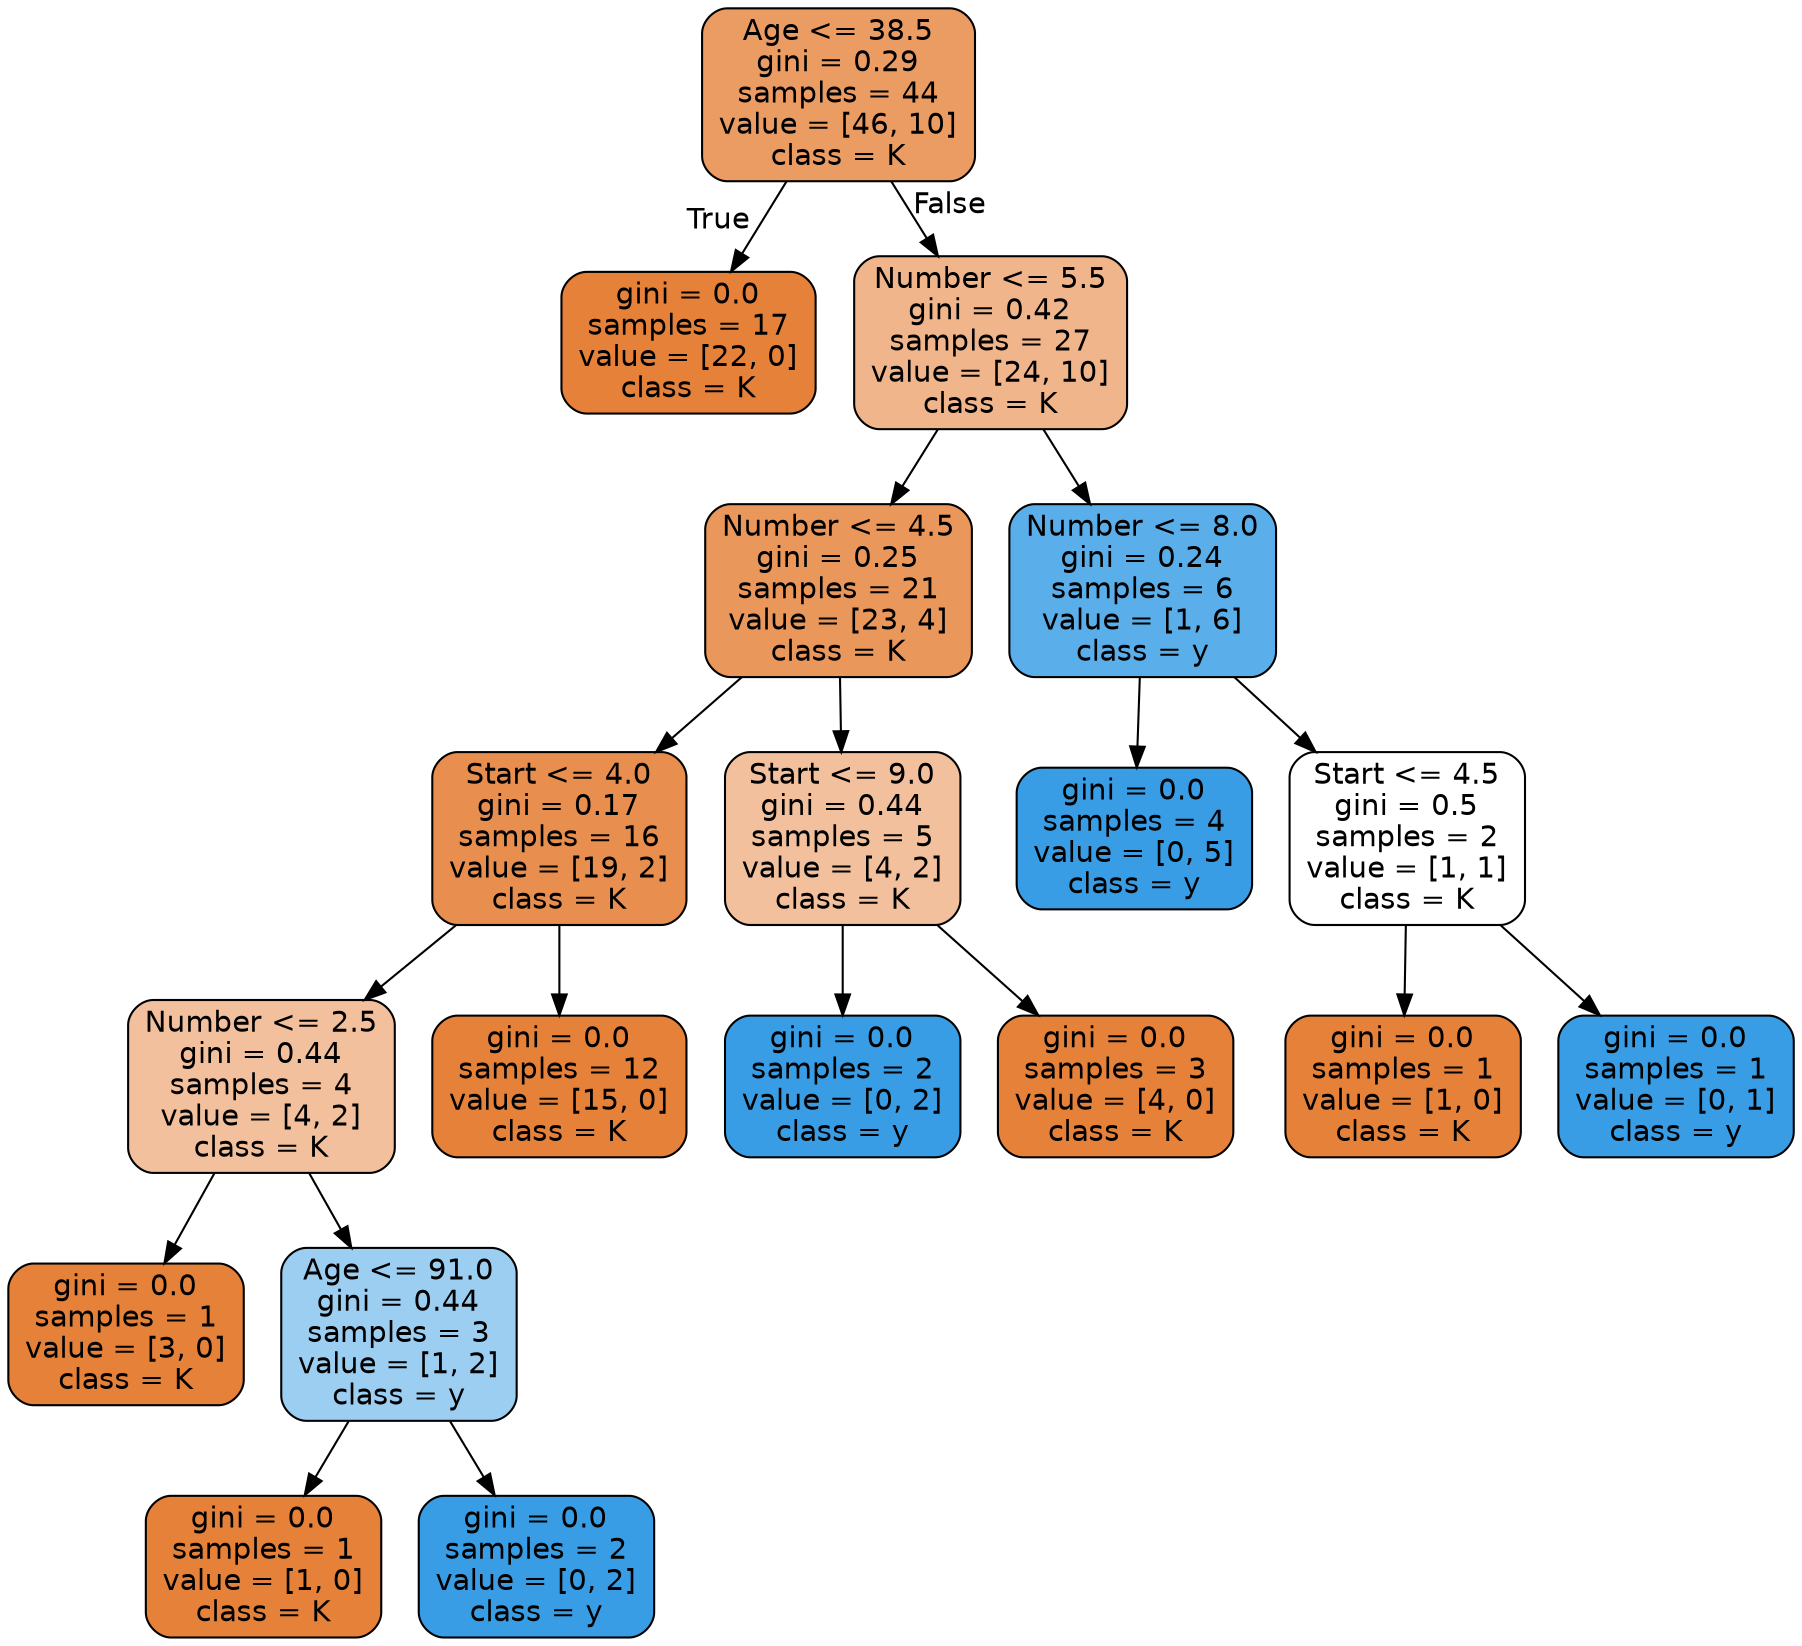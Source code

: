 digraph Tree {
node [shape=box, style="filled, rounded", color="black", fontname=helvetica] ;
edge [fontname=helvetica] ;
0 [label="Age <= 38.5\ngini = 0.29\nsamples = 44\nvalue = [46, 10]\nclass = K", fillcolor="#e58139c8"] ;
1 [label="gini = 0.0\nsamples = 17\nvalue = [22, 0]\nclass = K", fillcolor="#e58139ff"] ;
0 -> 1 [labeldistance=2.5, labelangle=45, headlabel="True"] ;
2 [label="Number <= 5.5\ngini = 0.42\nsamples = 27\nvalue = [24, 10]\nclass = K", fillcolor="#e5813995"] ;
0 -> 2 [labeldistance=2.5, labelangle=-45, headlabel="False"] ;
3 [label="Number <= 4.5\ngini = 0.25\nsamples = 21\nvalue = [23, 4]\nclass = K", fillcolor="#e58139d3"] ;
2 -> 3 ;
4 [label="Start <= 4.0\ngini = 0.17\nsamples = 16\nvalue = [19, 2]\nclass = K", fillcolor="#e58139e4"] ;
3 -> 4 ;
5 [label="Number <= 2.5\ngini = 0.44\nsamples = 4\nvalue = [4, 2]\nclass = K", fillcolor="#e581397f"] ;
4 -> 5 ;
6 [label="gini = 0.0\nsamples = 1\nvalue = [3, 0]\nclass = K", fillcolor="#e58139ff"] ;
5 -> 6 ;
7 [label="Age <= 91.0\ngini = 0.44\nsamples = 3\nvalue = [1, 2]\nclass = y", fillcolor="#399de57f"] ;
5 -> 7 ;
8 [label="gini = 0.0\nsamples = 1\nvalue = [1, 0]\nclass = K", fillcolor="#e58139ff"] ;
7 -> 8 ;
9 [label="gini = 0.0\nsamples = 2\nvalue = [0, 2]\nclass = y", fillcolor="#399de5ff"] ;
7 -> 9 ;
10 [label="gini = 0.0\nsamples = 12\nvalue = [15, 0]\nclass = K", fillcolor="#e58139ff"] ;
4 -> 10 ;
11 [label="Start <= 9.0\ngini = 0.44\nsamples = 5\nvalue = [4, 2]\nclass = K", fillcolor="#e581397f"] ;
3 -> 11 ;
12 [label="gini = 0.0\nsamples = 2\nvalue = [0, 2]\nclass = y", fillcolor="#399de5ff"] ;
11 -> 12 ;
13 [label="gini = 0.0\nsamples = 3\nvalue = [4, 0]\nclass = K", fillcolor="#e58139ff"] ;
11 -> 13 ;
14 [label="Number <= 8.0\ngini = 0.24\nsamples = 6\nvalue = [1, 6]\nclass = y", fillcolor="#399de5d4"] ;
2 -> 14 ;
15 [label="gini = 0.0\nsamples = 4\nvalue = [0, 5]\nclass = y", fillcolor="#399de5ff"] ;
14 -> 15 ;
16 [label="Start <= 4.5\ngini = 0.5\nsamples = 2\nvalue = [1, 1]\nclass = K", fillcolor="#e5813900"] ;
14 -> 16 ;
17 [label="gini = 0.0\nsamples = 1\nvalue = [1, 0]\nclass = K", fillcolor="#e58139ff"] ;
16 -> 17 ;
18 [label="gini = 0.0\nsamples = 1\nvalue = [0, 1]\nclass = y", fillcolor="#399de5ff"] ;
16 -> 18 ;
}